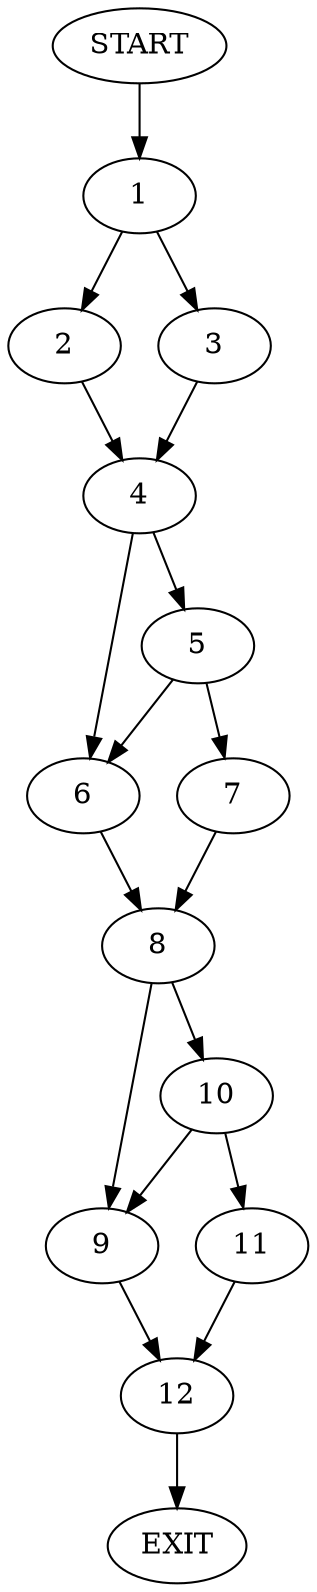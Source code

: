 digraph {
0 [label="START"]
13 [label="EXIT"]
0 -> 1
1 -> 2
1 -> 3
2 -> 4
3 -> 4
4 -> 5
4 -> 6
5 -> 6
5 -> 7
6 -> 8
7 -> 8
8 -> 9
8 -> 10
10 -> 11
10 -> 9
9 -> 12
11 -> 12
12 -> 13
}
